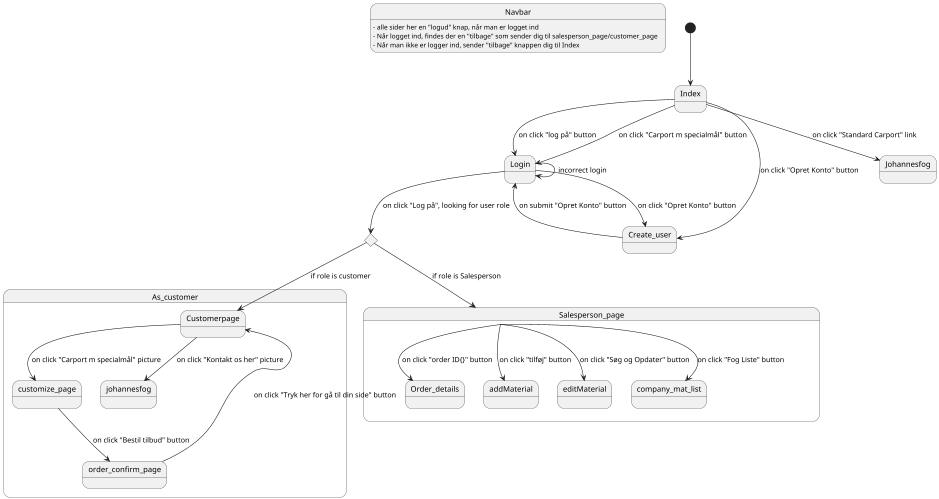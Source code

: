 @startuml
'https://plantuml.com/state-diagram

scale 500 width
scale 500 height


state Navbar:   - alle sider her en "logud" knap, når man er logget ind
state Navbar :  - Når logget ind, findes der en "tilbage" som sender dig til salesperson_page/customer_page
state Navbar :  - Når man ikke er logger ind, sender "tilbage" knappen dig til Index

[*] --> Index
Index --> Login : on click "log på" button
Index --> Create_user : on click "Opret Konto" button
Index --> Johannesfog : on click "Standard Carport" link
Index --> Login :on click "Carport m specialmål" button

Create_user --> Login : on submit "Opret Konto" button
Login --> Create_user : on click "Opret Konto" button
Login --> Login : incorrect login



state c <<choice>>
Login --> c : on click "Log på", looking for user role
state As_customer {
c --> Customerpage :if role is customer
Customerpage --> customize_page : on click "Carport m specialmål" picture
Customerpage --> johannesfog : on click "Kontakt os her" picture
customize_page --> order_confirm_page : on click "Bestil tilbud" button
order_confirm_page --> Customerpage : on click "Tryk her for gå til din side" button
}
state Salesperson_page {
c --> Salesperson_page : if role is Salesperson
Salesperson_page --> Order_details : on click "order ID{}" button
Salesperson_page --> addMaterial : on click "tilføj" button
Salesperson_page --> editMaterial : on click "Søg og Opdater" button
Salesperson_page --> company_mat_list : on click "Fog Liste" button

}







@enduml